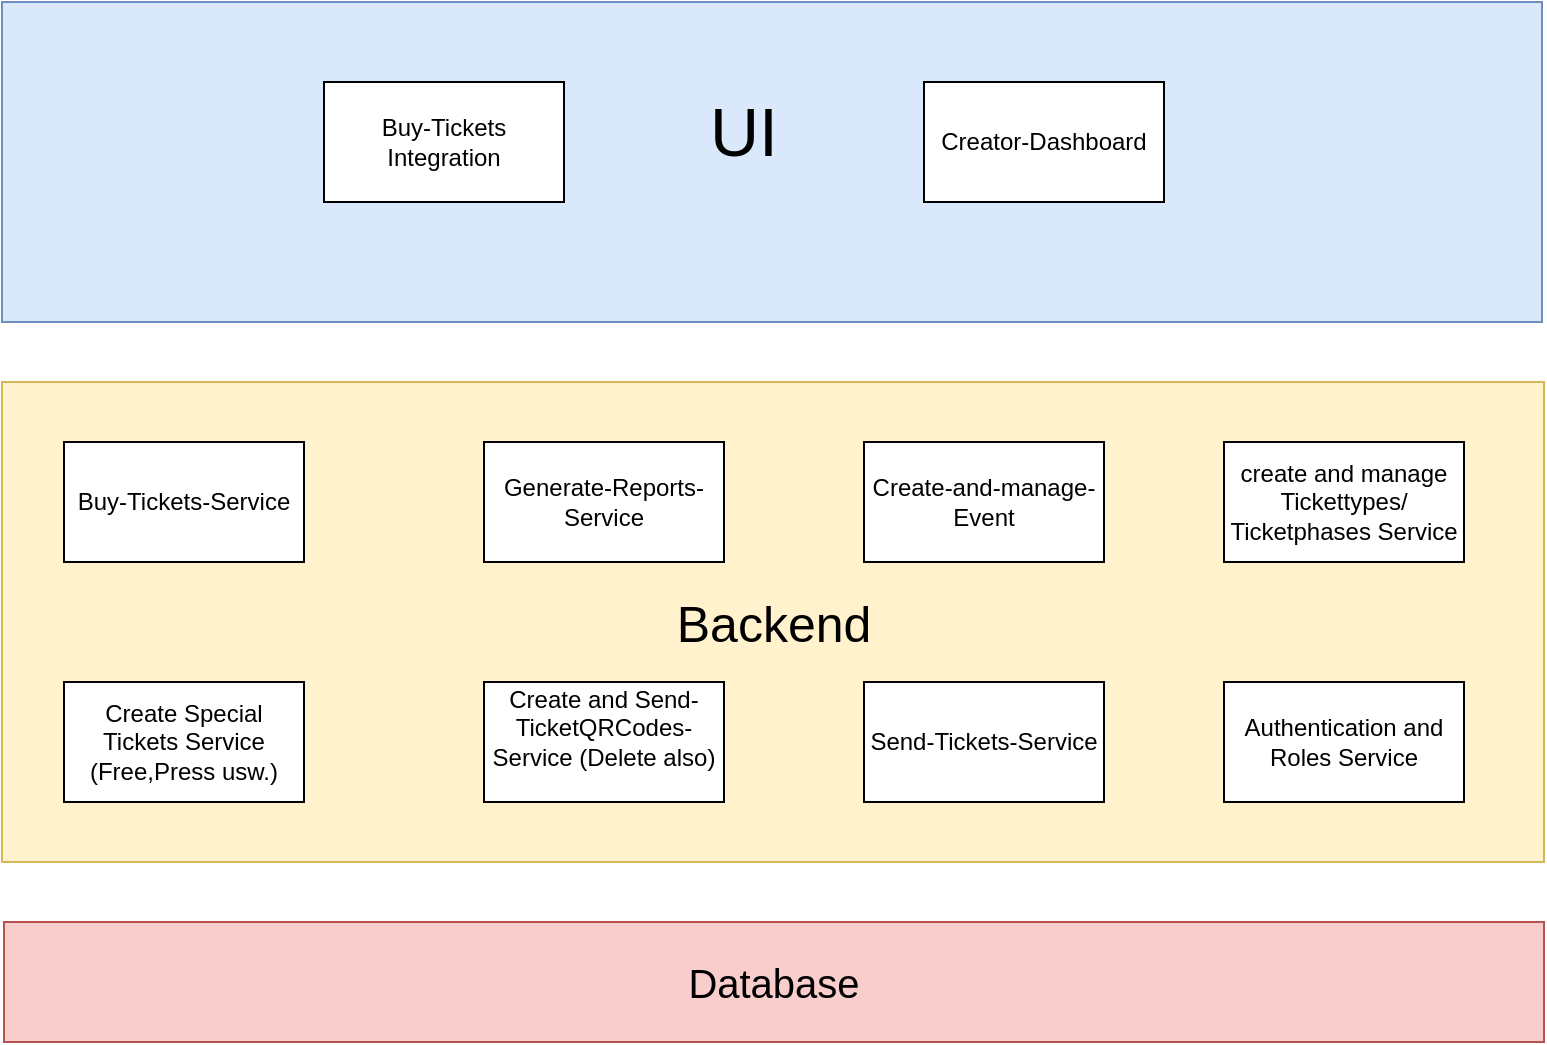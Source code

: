 <mxfile version="24.2.0" type="github">
  <diagram name="Page-1" id="x3iR-OoKMe4W1yOOWquh">
    <mxGraphModel dx="892" dy="535" grid="1" gridSize="10" guides="1" tooltips="1" connect="1" arrows="1" fold="1" page="1" pageScale="1" pageWidth="827" pageHeight="2430" math="0" shadow="0">
      <root>
        <mxCell id="0" />
        <mxCell id="1" parent="0" />
        <mxCell id="Khr1l47vYACz_TMm-MOE-15" value="" style="rounded=0;whiteSpace=wrap;html=1;fillColor=#fff2cc;strokeColor=#d6b656;" vertex="1" parent="1">
          <mxGeometry x="29" y="220" width="771" height="240" as="geometry" />
        </mxCell>
        <mxCell id="Khr1l47vYACz_TMm-MOE-13" value="" style="rounded=0;whiteSpace=wrap;html=1;fillColor=#dae8fc;strokeColor=#6c8ebf;" vertex="1" parent="1">
          <mxGeometry x="29" y="30" width="770" height="160" as="geometry" />
        </mxCell>
        <mxCell id="Khr1l47vYACz_TMm-MOE-1" value="Creator-Dashboard" style="rounded=0;whiteSpace=wrap;html=1;" vertex="1" parent="1">
          <mxGeometry x="490" y="70" width="120" height="60" as="geometry" />
        </mxCell>
        <mxCell id="Khr1l47vYACz_TMm-MOE-2" value="&lt;font style=&quot;font-size: 20px;&quot;&gt;Database&lt;/font&gt;" style="rounded=0;whiteSpace=wrap;html=1;fillColor=#f8cecc;strokeColor=#b85450;" vertex="1" parent="1">
          <mxGeometry x="30" y="490" width="770" height="60" as="geometry" />
        </mxCell>
        <mxCell id="Khr1l47vYACz_TMm-MOE-3" value="Buy-Tickets&lt;div&gt;Integration&lt;/div&gt;" style="rounded=0;whiteSpace=wrap;html=1;" vertex="1" parent="1">
          <mxGeometry x="190" y="70" width="120" height="60" as="geometry" />
        </mxCell>
        <mxCell id="Khr1l47vYACz_TMm-MOE-4" value="Buy-Tickets-Service" style="rounded=0;whiteSpace=wrap;html=1;" vertex="1" parent="1">
          <mxGeometry x="60" y="250" width="120" height="60" as="geometry" />
        </mxCell>
        <mxCell id="Khr1l47vYACz_TMm-MOE-5" value="Generate-Reports-Service" style="rounded=0;whiteSpace=wrap;html=1;" vertex="1" parent="1">
          <mxGeometry x="270" y="250" width="120" height="60" as="geometry" />
        </mxCell>
        <mxCell id="Khr1l47vYACz_TMm-MOE-6" value="Create-and-manage-Event" style="rounded=0;whiteSpace=wrap;html=1;" vertex="1" parent="1">
          <mxGeometry x="460" y="250" width="120" height="60" as="geometry" />
        </mxCell>
        <mxCell id="Khr1l47vYACz_TMm-MOE-7" value="create and manage Tickettypes/ Ticketphases Service" style="rounded=0;whiteSpace=wrap;html=1;" vertex="1" parent="1">
          <mxGeometry x="640" y="250" width="120" height="60" as="geometry" />
        </mxCell>
        <mxCell id="Khr1l47vYACz_TMm-MOE-8" value="Create Special Tickets Service (Free,Press usw.)" style="rounded=0;whiteSpace=wrap;html=1;" vertex="1" parent="1">
          <mxGeometry x="60" y="370" width="120" height="60" as="geometry" />
        </mxCell>
        <mxCell id="Khr1l47vYACz_TMm-MOE-9" value="Create and Send-TicketQRCodes-Service (Delete also&lt;span style=&quot;background-color: initial;&quot;&gt;)&lt;/span&gt;&lt;div&gt;&lt;div&gt;&lt;br&gt;&lt;/div&gt;&lt;/div&gt;" style="rounded=0;whiteSpace=wrap;html=1;" vertex="1" parent="1">
          <mxGeometry x="270" y="370" width="120" height="60" as="geometry" />
        </mxCell>
        <mxCell id="Khr1l47vYACz_TMm-MOE-10" value="Send-Tickets-Service" style="rounded=0;whiteSpace=wrap;html=1;" vertex="1" parent="1">
          <mxGeometry x="460" y="370" width="120" height="60" as="geometry" />
        </mxCell>
        <mxCell id="Khr1l47vYACz_TMm-MOE-12" value="Authentication and Roles Service" style="rounded=0;whiteSpace=wrap;html=1;" vertex="1" parent="1">
          <mxGeometry x="640" y="370" width="120" height="60" as="geometry" />
        </mxCell>
        <mxCell id="Khr1l47vYACz_TMm-MOE-14" value="&lt;font style=&quot;font-size: 34px;&quot;&gt;UI&lt;/font&gt;" style="text;html=1;align=center;verticalAlign=middle;whiteSpace=wrap;rounded=0;" vertex="1" parent="1">
          <mxGeometry x="370" y="80" width="60" height="30" as="geometry" />
        </mxCell>
        <mxCell id="Khr1l47vYACz_TMm-MOE-16" value="&lt;font style=&quot;font-size: 25px;&quot;&gt;Backend&lt;/font&gt;" style="text;html=1;align=center;verticalAlign=middle;whiteSpace=wrap;rounded=0;" vertex="1" parent="1">
          <mxGeometry x="385" y="325" width="60" height="30" as="geometry" />
        </mxCell>
      </root>
    </mxGraphModel>
  </diagram>
</mxfile>
